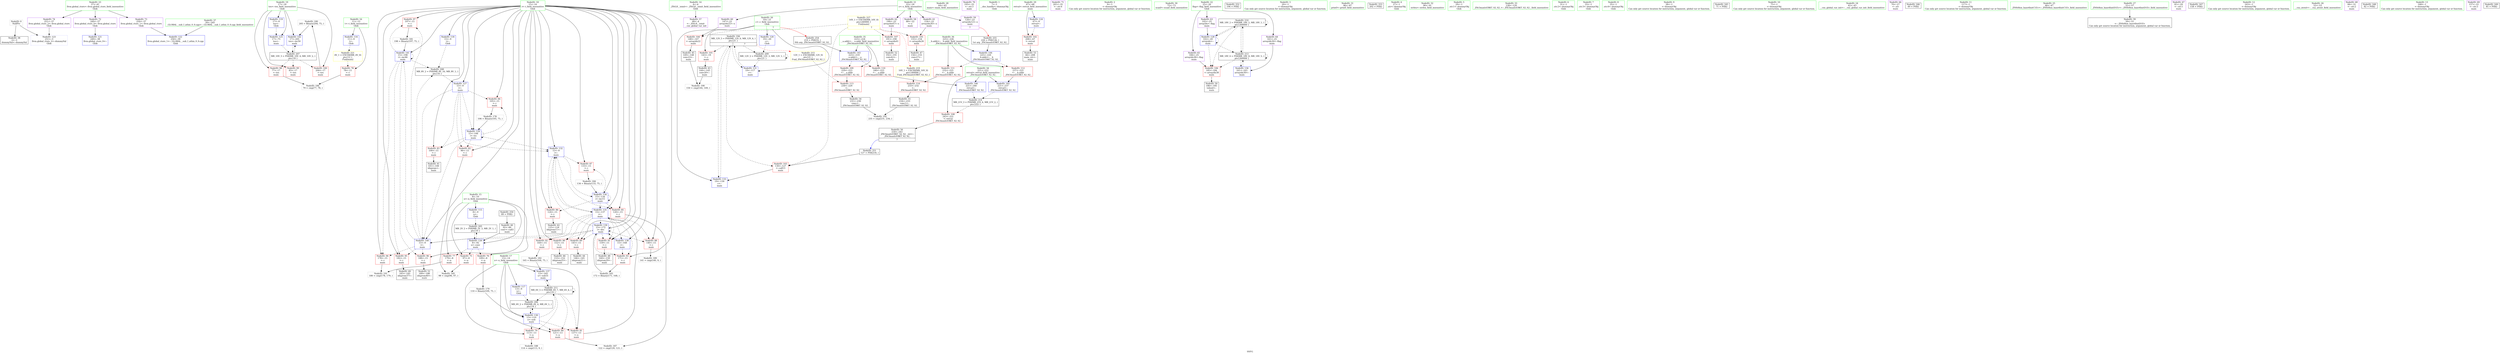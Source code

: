 digraph "SVFG" {
	label="SVFG";

	Node0x564656399cd0 [shape=record,color=grey,label="{NodeID: 0\nNullPtr}"];
	Node0x564656399cd0 -> Node0x5646563b4590[style=solid];
	Node0x564656399cd0 -> Node0x5646563bad50[style=solid];
	Node0x5646563bdf80 [shape=record,color=grey,label="{NodeID: 180\n205 = Binary(204, 75, )\n}"];
	Node0x5646563bdf80 -> Node0x5646563bbcf0[style=solid];
	Node0x5646563b4ee0 [shape=record,color=red,label="{NodeID: 97\n197\<--15\n\<--i\nmain\n}"];
	Node0x5646563b4ee0 -> Node0x5646563be100[style=solid];
	Node0x56465639a2c0 [shape=record,color=green,label="{NodeID: 14\n4\<--6\n_ZStL8__ioinit\<--_ZStL8__ioinit_field_insensitive\nGlob }"];
	Node0x56465639a2c0 -> Node0x5646563b6580[style=solid];
	Node0x5646563c6a10 [shape=record,color=black,label="{NodeID: 194\nMR_12V_5 = PHI(MR_12V_6, MR_12V_4, )\npts\{21 \}\n|{|<s5>7}}"];
	Node0x5646563c6a10 -> Node0x5646563b5220[style=dashed];
	Node0x5646563c6a10 -> Node0x5646563b53c0[style=dashed];
	Node0x5646563c6a10 -> Node0x5646563bb400[style=dashed];
	Node0x5646563c6a10 -> Node0x5646563bb5a0[style=dashed];
	Node0x5646563c6a10 -> Node0x5646563cb510[style=dashed];
	Node0x5646563c6a10:s5 -> Node0x5646563cd310[style=dashed,color=red];
	Node0x5646563b5a40 [shape=record,color=red,label="{NodeID: 111\n232\<--225\n\<--__b.addr\n_ZSt3maxIcERKT_S2_S2_\n}"];
	Node0x5646563b5a40 -> Node0x5646563b5cb0[style=solid];
	Node0x5646563b3c50 [shape=record,color=green,label="{NodeID: 28\n64\<--65\nmain\<--main_field_insensitive\n}"];
	Node0x5646563cb010 [shape=record,color=black,label="{NodeID: 208\nMR_8V_2 = PHI(MR_8V_16, MR_8V_1, )\npts\{16 \}\n}"];
	Node0x5646563cb010 -> Node0x5646563bb0c0[style=dashed];
	Node0x5646563baf20 [shape=record,color=blue,label="{NodeID: 125\n17\<--75\ntes\<--\nmain\n}"];
	Node0x5646563baf20 -> Node0x5646563cab10[style=dashed];
	Node0x5646563b4930 [shape=record,color=black,label="{NodeID: 42\n125\<--124\nidxprom11\<--\nmain\n}"];
	Node0x5646563bba80 [shape=record,color=blue,label="{NodeID: 139\n15\<--172\ni\<--dec\nmain\n}"];
	Node0x5646563bba80 -> Node0x5646563b7f40[style=dashed];
	Node0x5646563bba80 -> Node0x5646563b8010[style=dashed];
	Node0x5646563bba80 -> Node0x5646563b80e0[style=dashed];
	Node0x5646563bba80 -> Node0x5646563b81b0[style=dashed];
	Node0x5646563bba80 -> Node0x5646563b8280[style=dashed];
	Node0x5646563bba80 -> Node0x5646563b8350[style=dashed];
	Node0x5646563bba80 -> Node0x5646563bb4d0[style=dashed];
	Node0x5646563bba80 -> Node0x5646563bb9b0[style=dashed];
	Node0x5646563bba80 -> Node0x5646563bba80[style=dashed];
	Node0x5646563bba80 -> Node0x5646563bbb50[style=dashed];
	Node0x5646563b64b0 [shape=record,color=black,label="{NodeID: 56\n218\<--243\n_ZSt3maxIcERKT_S2_S2__ret\<--\n_ZSt3maxIcERKT_S2_S2_\n|{<s0>7}}"];
	Node0x5646563b64b0:s0 -> Node0x5646563db220[style=solid,color=blue];
	Node0x5646563b7010 [shape=record,color=purple,label="{NodeID: 70\n193\<--33\n\<--.str.3\nmain\n}"];
	Node0x5646563db0c0 [shape=record,color=black,label="{NodeID: 250\n89 = PHI()\n}"];
	Node0x5646563db0c0 -> Node0x5646563b4790[style=solid];
	Node0x5646563b7c00 [shape=record,color=red,label="{NodeID: 84\n105\<--15\n\<--i\nmain\n}"];
	Node0x5646563b7c00 -> Node0x5646563bdc80[style=solid];
	Node0x56465639b710 [shape=record,color=green,label="{NodeID: 1\n7\<--1\n__dso_handle\<--dummyObj\nGlob }"];
	Node0x5646563be100 [shape=record,color=grey,label="{NodeID: 181\n198 = Binary(197, 75, )\n}"];
	Node0x5646563be100 -> Node0x5646563bbc20[style=solid];
	Node0x5646563b4fb0 [shape=record,color=red,label="{NodeID: 98\n77\<--17\n\<--tes\nmain\n}"];
	Node0x5646563b4fb0 -> Node0x5646563be880[style=solid];
	Node0x5646563b30b0 [shape=record,color=green,label="{NodeID: 15\n8\<--10\nn\<--n_field_insensitive\nGlob }"];
	Node0x5646563b30b0 -> Node0x5646563b74b0[style=solid];
	Node0x5646563b30b0 -> Node0x5646563b7580[style=solid];
	Node0x5646563b30b0 -> Node0x5646563b7650[style=solid];
	Node0x5646563b30b0 -> Node0x5646563b5d80[style=solid];
	Node0x5646563b30b0 -> Node0x5646563baff0[style=solid];
	Node0x5646563b5b10 [shape=record,color=red,label="{NodeID: 112\n237\<--225\n\<--__b.addr\n_ZSt3maxIcERKT_S2_S2_\n}"];
	Node0x5646563b5b10 -> Node0x5646563bbf60[style=solid];
	Node0x5646563b3d50 [shape=record,color=green,label="{NodeID: 29\n67\<--68\nretval\<--retval_field_insensitive\nmain\n}"];
	Node0x5646563b3d50 -> Node0x5646563b52f0[style=solid];
	Node0x5646563b3d50 -> Node0x5646563bae50[style=solid];
	Node0x5646563cb510 [shape=record,color=black,label="{NodeID: 209\nMR_12V_2 = PHI(MR_12V_3, MR_12V_1, )\npts\{21 \}\n}"];
	Node0x5646563cb510 -> Node0x5646563bb400[style=dashed];
	Node0x5646563cb510 -> Node0x5646563cb510[style=dashed];
	Node0x5646563baff0 [shape=record,color=blue,label="{NodeID: 126\n8\<--92\nn\<--conv\nmain\n}"];
	Node0x5646563baff0 -> Node0x5646563b74b0[style=dashed];
	Node0x5646563baff0 -> Node0x5646563b7580[style=dashed];
	Node0x5646563baff0 -> Node0x5646563b7650[style=dashed];
	Node0x5646563baff0 -> Node0x5646563ca110[style=dashed];
	Node0x5646563b4a00 [shape=record,color=black,label="{NodeID: 43\n144\<--143\nconv20\<--\nmain\n}"];
	Node0x5646563b4a00 -> Node0x5646563bee80[style=solid];
	Node0x5646563bbb50 [shape=record,color=blue,label="{NodeID: 140\n15\<--9\ni\<--\nmain\n}"];
	Node0x5646563bbb50 -> Node0x5646563b8420[style=dashed];
	Node0x5646563bbb50 -> Node0x5646563b84f0[style=dashed];
	Node0x5646563bbb50 -> Node0x5646563b4e10[style=dashed];
	Node0x5646563bbb50 -> Node0x5646563b4ee0[style=dashed];
	Node0x5646563bbb50 -> Node0x5646563bbc20[style=dashed];
	Node0x5646563bbb50 -> Node0x5646563cb010[style=dashed];
	Node0x5646563b6580 [shape=record,color=purple,label="{NodeID: 57\n48\<--4\n\<--_ZStL8__ioinit\n__cxx_global_var_init\n}"];
	Node0x5646563b70e0 [shape=record,color=purple,label="{NodeID: 71\n201\<--35\n\<--.str.4\nmain\n}"];
	Node0x5646563db220 [shape=record,color=black,label="{NodeID: 251\n127 = PHI(218, )\n}"];
	Node0x5646563db220 -> Node0x5646563b53c0[style=solid];
	Node0x5646563b7cd0 [shape=record,color=red,label="{NodeID: 85\n120\<--15\n\<--i\nmain\n}"];
	Node0x5646563b7cd0 -> Node0x5646563bea00[style=solid];
	Node0x56465639a6f0 [shape=record,color=green,label="{NodeID: 2\n9\<--1\n\<--dummyObj\nCan only get source location for instruction, argument, global var or function.}"];
	Node0x5646563be280 [shape=record,color=grey,label="{NodeID: 182\n165 = Binary(164, 75, )\n}"];
	Node0x5646563be280 -> Node0x5646563bb8e0[style=solid];
	Node0x5646563b5080 [shape=record,color=red,label="{NodeID: 99\n83\<--17\n\<--tes\nmain\n}"];
	Node0x5646563b3140 [shape=record,color=green,label="{NodeID: 16\n11\<--12\nt\<--t_field_insensitive\nGlob }"];
	Node0x5646563b3140 -> Node0x5646563b7720[style=solid];
	Node0x5646563b3140 -> Node0x5646563ba650[style=solid];
	Node0x5646563b5be0 [shape=record,color=red,label="{NodeID: 113\n230\<--229\n\<--\n_ZSt3maxIcERKT_S2_S2_\n}"];
	Node0x5646563b5be0 -> Node0x5646563b6310[style=solid];
	Node0x5646563b3e20 [shape=record,color=green,label="{NodeID: 30\n72\<--73\nscanf\<--scanf_field_insensitive\n}"];
	Node0x5646563cba10 [shape=record,color=black,label="{NodeID: 210\nMR_18V_2 = PHI(MR_18V_5, MR_18V_1, )\npts\{260000 \}\n}"];
	Node0x5646563cba10 -> Node0x5646563b5630[style=dashed];
	Node0x5646563cba10 -> Node0x5646563bb190[style=dashed];
	Node0x5646563cba10 -> Node0x5646563cba10[style=dashed];
	Node0x5646563cba10 -> Node0x5646563cc910[style=dashed];
	Node0x5646563bb0c0 [shape=record,color=blue,label="{NodeID: 127\n15\<--9\ni\<--\nmain\n}"];
	Node0x5646563bb0c0 -> Node0x5646563b7a60[style=dashed];
	Node0x5646563bb0c0 -> Node0x5646563b7b30[style=dashed];
	Node0x5646563bb0c0 -> Node0x5646563b7c00[style=dashed];
	Node0x5646563bb0c0 -> Node0x5646563bb260[style=dashed];
	Node0x5646563bb0c0 -> Node0x5646563bb4d0[style=dashed];
	Node0x5646563bb0c0 -> Node0x5646563bbb50[style=dashed];
	Node0x5646563b4ad0 [shape=record,color=black,label="{NodeID: 44\n146\<--145\nidxprom21\<--\nmain\n}"];
	Node0x5646563bbc20 [shape=record,color=blue,label="{NodeID: 141\n15\<--198\ni\<--inc46\nmain\n}"];
	Node0x5646563bbc20 -> Node0x5646563b8420[style=dashed];
	Node0x5646563bbc20 -> Node0x5646563b84f0[style=dashed];
	Node0x5646563bbc20 -> Node0x5646563b4e10[style=dashed];
	Node0x5646563bbc20 -> Node0x5646563b4ee0[style=dashed];
	Node0x5646563bbc20 -> Node0x5646563bbc20[style=dashed];
	Node0x5646563bbc20 -> Node0x5646563cb010[style=dashed];
	Node0x5646563b6650 [shape=record,color=purple,label="{NodeID: 58\n88\<--22\n\<--s\nmain\n}"];
	Node0x5646563b71b0 [shape=record,color=purple,label="{NodeID: 72\n249\<--37\nllvm.global_ctors_0\<--llvm.global_ctors\nGlob }"];
	Node0x5646563b71b0 -> Node0x5646563bab50[style=solid];
	Node0x5646563db3b0 [shape=record,color=black,label="{NodeID: 252\n194 = PHI()\n}"];
	Node0x5646563b7da0 [shape=record,color=red,label="{NodeID: 86\n124\<--15\n\<--i\nmain\n}"];
	Node0x5646563b7da0 -> Node0x5646563b4930[style=solid];
	Node0x56465639a780 [shape=record,color=green,label="{NodeID: 3\n20\<--1\n\<--dummyObj\nCan only get source location for instruction, argument, global var or function.}"];
	Node0x5646563be400 [shape=record,color=grey,label="{NodeID: 183\n172 = Binary(171, 168, )\n}"];
	Node0x5646563be400 -> Node0x5646563bba80[style=solid];
	Node0x5646563b5150 [shape=record,color=red,label="{NodeID: 100\n204\<--17\n\<--tes\nmain\n}"];
	Node0x5646563b5150 -> Node0x5646563bdf80[style=solid];
	Node0x5646563b3210 [shape=record,color=green,label="{NodeID: 17\n13\<--14\nx\<--x_field_insensitive\nGlob }"];
	Node0x5646563b3210 -> Node0x5646563b77f0[style=solid];
	Node0x5646563b3210 -> Node0x5646563b78c0[style=solid];
	Node0x5646563b3210 -> Node0x5646563b7990[style=solid];
	Node0x5646563b3210 -> Node0x5646563ba750[style=solid];
	Node0x5646563b3210 -> Node0x5646563bb330[style=solid];
	Node0x5646563b3210 -> Node0x5646563bb8e0[style=solid];
	Node0x5646563b5cb0 [shape=record,color=red,label="{NodeID: 114\n233\<--232\n\<--\n_ZSt3maxIcERKT_S2_S2_\n}"];
	Node0x5646563b5cb0 -> Node0x5646563b63e0[style=solid];
	Node0x5646563b3f20 [shape=record,color=green,label="{NodeID: 31\n86\<--87\nprintf\<--printf_field_insensitive\n}"];
	Node0x5646563cbf10 [shape=record,color=black,label="{NodeID: 211\nMR_6V_5 = PHI(MR_6V_7, MR_6V_4, )\npts\{14 \}\n}"];
	Node0x5646563cbf10 -> Node0x5646563b77f0[style=dashed];
	Node0x5646563cbf10 -> Node0x5646563b78c0[style=dashed];
	Node0x5646563cbf10 -> Node0x5646563b7990[style=dashed];
	Node0x5646563cbf10 -> Node0x5646563bb8e0[style=dashed];
	Node0x5646563cbf10 -> Node0x5646563ca610[style=dashed];
	Node0x5646563cbf10 -> Node0x5646563cbf10[style=dashed];
	Node0x5646563bb190 [shape=record,color=blue,label="{NodeID: 128\n102\<--20\narrayidx\<--\nmain\n}"];
	Node0x5646563bb190 -> Node0x5646563b5630[style=dashed];
	Node0x5646563bb190 -> Node0x5646563bb190[style=dashed];
	Node0x5646563bb190 -> Node0x5646563cba10[style=dashed];
	Node0x5646563bb190 -> Node0x5646563cc910[style=dashed];
	Node0x5646563b4ba0 [shape=record,color=black,label="{NodeID: 45\n149\<--148\nconv23\<--\nmain\n}"];
	Node0x5646563b4ba0 -> Node0x5646563bee80[style=solid];
	Node0x5646563bbcf0 [shape=record,color=blue,label="{NodeID: 142\n17\<--205\ntes\<--inc50\nmain\n}"];
	Node0x5646563bbcf0 -> Node0x5646563cab10[style=dashed];
	Node0x5646563b6720 [shape=record,color=purple,label="{NodeID: 59\n126\<--22\narrayidx12\<--s\nmain\n|{<s0>7}}"];
	Node0x5646563b6720:s0 -> Node0x5646563db6b0[style=solid,color=red];
	Node0x5646563b72b0 [shape=record,color=purple,label="{NodeID: 73\n250\<--37\nllvm.global_ctors_1\<--llvm.global_ctors\nGlob }"];
	Node0x5646563b72b0 -> Node0x5646563bac50[style=solid];
	Node0x5646563db480 [shape=record,color=black,label="{NodeID: 253\n202 = PHI()\n}"];
	Node0x5646563b7e70 [shape=record,color=red,label="{NodeID: 87\n133\<--15\n\<--i\nmain\n}"];
	Node0x5646563b7e70 -> Node0x5646563be580[style=solid];
	Node0x56465639a810 [shape=record,color=green,label="{NodeID: 4\n27\<--1\n.str\<--dummyObj\nGlob }"];
	Node0x5646563be580 [shape=record,color=grey,label="{NodeID: 184\n134 = Binary(133, 75, )\n}"];
	Node0x5646563be580 -> Node0x5646563bb670[style=solid];
	Node0x5646563b5220 [shape=record,color=red,label="{NodeID: 101\n143\<--19\n\<--c\nmain\n}"];
	Node0x5646563b5220 -> Node0x5646563b4a00[style=solid];
	Node0x5646563b32e0 [shape=record,color=green,label="{NodeID: 18\n15\<--16\ni\<--i_field_insensitive\nGlob }"];
	Node0x5646563b32e0 -> Node0x5646563b7a60[style=solid];
	Node0x5646563b32e0 -> Node0x5646563b7b30[style=solid];
	Node0x5646563b32e0 -> Node0x5646563b7c00[style=solid];
	Node0x5646563b32e0 -> Node0x5646563b7cd0[style=solid];
	Node0x5646563b32e0 -> Node0x5646563b7da0[style=solid];
	Node0x5646563b32e0 -> Node0x5646563b7e70[style=solid];
	Node0x5646563b32e0 -> Node0x5646563b7f40[style=solid];
	Node0x5646563b32e0 -> Node0x5646563b8010[style=solid];
	Node0x5646563b32e0 -> Node0x5646563b80e0[style=solid];
	Node0x5646563b32e0 -> Node0x5646563b81b0[style=solid];
	Node0x5646563b32e0 -> Node0x5646563b8280[style=solid];
	Node0x5646563b32e0 -> Node0x5646563b8350[style=solid];
	Node0x5646563b32e0 -> Node0x5646563b8420[style=solid];
	Node0x5646563b32e0 -> Node0x5646563b84f0[style=solid];
	Node0x5646563b32e0 -> Node0x5646563b4e10[style=solid];
	Node0x5646563b32e0 -> Node0x5646563b4ee0[style=solid];
	Node0x5646563b32e0 -> Node0x5646563ba850[style=solid];
	Node0x5646563b32e0 -> Node0x5646563bb0c0[style=solid];
	Node0x5646563b32e0 -> Node0x5646563bb260[style=solid];
	Node0x5646563b32e0 -> Node0x5646563bb4d0[style=solid];
	Node0x5646563b32e0 -> Node0x5646563bb670[style=solid];
	Node0x5646563b32e0 -> Node0x5646563bb740[style=solid];
	Node0x5646563b32e0 -> Node0x5646563bb9b0[style=solid];
	Node0x5646563b32e0 -> Node0x5646563bba80[style=solid];
	Node0x5646563b32e0 -> Node0x5646563bbb50[style=solid];
	Node0x5646563b32e0 -> Node0x5646563bbc20[style=solid];
	Node0x5646563b5d80 [shape=record,color=blue,label="{NodeID: 115\n8\<--9\nn\<--\nGlob }"];
	Node0x5646563b5d80 -> Node0x5646563ca110[style=dashed];
	Node0x5646563b4020 [shape=record,color=green,label="{NodeID: 32\n90\<--91\nstrlen\<--strlen_field_insensitive\n}"];
	Node0x5646563bb260 [shape=record,color=blue,label="{NodeID: 129\n15\<--106\ni\<--inc\nmain\n}"];
	Node0x5646563bb260 -> Node0x5646563b7a60[style=dashed];
	Node0x5646563bb260 -> Node0x5646563b7b30[style=dashed];
	Node0x5646563bb260 -> Node0x5646563b7c00[style=dashed];
	Node0x5646563bb260 -> Node0x5646563bb260[style=dashed];
	Node0x5646563bb260 -> Node0x5646563bb4d0[style=dashed];
	Node0x5646563bb260 -> Node0x5646563bbb50[style=dashed];
	Node0x5646563b4c70 [shape=record,color=black,label="{NodeID: 46\n153\<--152\nidxprom25\<--\nmain\n}"];
	Node0x5646563bbdc0 [shape=record,color=blue,label="{NodeID: 143\n223\<--219\n__a.addr\<--__a\n_ZSt3maxIcERKT_S2_S2_\n}"];
	Node0x5646563bbdc0 -> Node0x5646563b58a0[style=dashed];
	Node0x5646563bbdc0 -> Node0x5646563b5970[style=dashed];
	Node0x5646563b67f0 [shape=record,color=purple,label="{NodeID: 60\n147\<--22\narrayidx22\<--s\nmain\n}"];
	Node0x5646563b67f0 -> Node0x5646563b5490[style=solid];
	Node0x5646563b73b0 [shape=record,color=purple,label="{NodeID: 74\n251\<--37\nllvm.global_ctors_2\<--llvm.global_ctors\nGlob }"];
	Node0x5646563b73b0 -> Node0x5646563bad50[style=solid];
	Node0x5646563db550 [shape=record,color=black,label="{NodeID: 254\n219 = PHI(19, )\n0th arg _ZSt3maxIcERKT_S2_S2_ }"];
	Node0x5646563db550 -> Node0x5646563bbdc0[style=solid];
	Node0x5646563b7f40 [shape=record,color=red,label="{NodeID: 88\n140\<--15\n\<--i\nmain\n}"];
	Node0x5646563b7f40 -> Node0x5646563bed00[style=solid];
	Node0x56465639b4f0 [shape=record,color=green,label="{NodeID: 5\n29\<--1\n.str.1\<--dummyObj\nGlob }"];
	Node0x5646563be700 [shape=record,color=grey,label="{NodeID: 185\n98 = cmp(96, 97, )\n}"];
	Node0x5646563b52f0 [shape=record,color=red,label="{NodeID: 102\n208\<--67\n\<--retval\nmain\n}"];
	Node0x5646563b52f0 -> Node0x5646563b6240[style=solid];
	Node0x5646563b33b0 [shape=record,color=green,label="{NodeID: 19\n17\<--18\ntes\<--tes_field_insensitive\nGlob }"];
	Node0x5646563b33b0 -> Node0x5646563b4fb0[style=solid];
	Node0x5646563b33b0 -> Node0x5646563b5080[style=solid];
	Node0x5646563b33b0 -> Node0x5646563b5150[style=solid];
	Node0x5646563b33b0 -> Node0x5646563ba950[style=solid];
	Node0x5646563b33b0 -> Node0x5646563baf20[style=solid];
	Node0x5646563b33b0 -> Node0x5646563bbcf0[style=solid];
	Node0x5646563ba650 [shape=record,color=blue,label="{NodeID: 116\n11\<--9\nt\<--\nGlob }"];
	Node0x5646563ba650 -> Node0x5646563cead0[style=dashed];
	Node0x5646563b4120 [shape=record,color=green,label="{NodeID: 33\n128\<--129\n_ZSt3maxIcERKT_S2_S2_\<--_ZSt3maxIcERKT_S2_S2__field_insensitive\n}"];
	Node0x5646563cc910 [shape=record,color=black,label="{NodeID: 213\nMR_18V_6 = PHI(MR_18V_8, MR_18V_5, )\npts\{260000 \}\n}"];
	Node0x5646563cc910 -> Node0x5646563b5630[style=dashed];
	Node0x5646563cc910 -> Node0x5646563bb810[style=dashed];
	Node0x5646563cc910 -> Node0x5646563cba10[style=dashed];
	Node0x5646563cc910 -> Node0x5646563cc910[style=dashed];
	Node0x5646563bb330 [shape=record,color=blue,label="{NodeID: 130\n13\<--110\nx\<--sub\nmain\n}"];
	Node0x5646563bb330 -> Node0x5646563b77f0[style=dashed];
	Node0x5646563bb330 -> Node0x5646563b78c0[style=dashed];
	Node0x5646563bb330 -> Node0x5646563b7990[style=dashed];
	Node0x5646563bb330 -> Node0x5646563ca610[style=dashed];
	Node0x5646563bb330 -> Node0x5646563cbf10[style=dashed];
	Node0x5646563b4d40 [shape=record,color=black,label="{NodeID: 47\n156\<--155\nconv27\<--\nmain\n}"];
	Node0x5646563cf010 [shape=record,color=yellow,style=double,label="{NodeID: 227\n16V_1 = ENCHI(MR_16V_0)\npts\{240000 \}\nFun[main]|{|<s4>7}}"];
	Node0x5646563cf010 -> Node0x5646563b53c0[style=dashed];
	Node0x5646563cf010 -> Node0x5646563b5490[style=dashed];
	Node0x5646563cf010 -> Node0x5646563b5560[style=dashed];
	Node0x5646563cf010 -> Node0x5646563b5700[style=dashed];
	Node0x5646563cf010:s4 -> Node0x5646563ce8e0[style=dashed,color=red];
	Node0x5646563bbe90 [shape=record,color=blue,label="{NodeID: 144\n225\<--220\n__b.addr\<--__b\n_ZSt3maxIcERKT_S2_S2_\n}"];
	Node0x5646563bbe90 -> Node0x5646563b5a40[style=dashed];
	Node0x5646563bbe90 -> Node0x5646563b5b10[style=dashed];
	Node0x5646563b68c0 [shape=record,color=purple,label="{NodeID: 61\n154\<--22\narrayidx26\<--s\nmain\n}"];
	Node0x5646563b68c0 -> Node0x5646563b5560[style=solid];
	Node0x5646563b74b0 [shape=record,color=red,label="{NodeID: 75\n97\<--8\n\<--n\nmain\n}"];
	Node0x5646563b74b0 -> Node0x5646563be700[style=solid];
	Node0x5646563db6b0 [shape=record,color=black,label="{NodeID: 255\n220 = PHI(126, )\n1st arg _ZSt3maxIcERKT_S2_S2_ }"];
	Node0x5646563db6b0 -> Node0x5646563bbe90[style=solid];
	Node0x5646563b8010 [shape=record,color=red,label="{NodeID: 89\n145\<--15\n\<--i\nmain\n}"];
	Node0x5646563b8010 -> Node0x5646563b4ad0[style=solid];
	Node0x56465639b580 [shape=record,color=green,label="{NodeID: 6\n31\<--1\n.str.2\<--dummyObj\nGlob }"];
	Node0x5646563be880 [shape=record,color=grey,label="{NodeID: 186\n79 = cmp(77, 78, )\n}"];
	Node0x5646563b53c0 [shape=record,color=red,label="{NodeID: 103\n130\<--127\n\<--call13\nmain\n}"];
	Node0x5646563b53c0 -> Node0x5646563bb5a0[style=solid];
	Node0x5646563b3480 [shape=record,color=green,label="{NodeID: 20\n19\<--21\nc\<--c_field_insensitive\nGlob |{|<s4>7}}"];
	Node0x5646563b3480 -> Node0x5646563b5220[style=solid];
	Node0x5646563b3480 -> Node0x5646563baa50[style=solid];
	Node0x5646563b3480 -> Node0x5646563bb400[style=solid];
	Node0x5646563b3480 -> Node0x5646563bb5a0[style=solid];
	Node0x5646563b3480:s4 -> Node0x5646563db550[style=solid,color=red];
	Node0x5646563ba750 [shape=record,color=blue,label="{NodeID: 117\n13\<--9\nx\<--\nGlob }"];
	Node0x5646563ba750 -> Node0x5646563ca610[style=dashed];
	Node0x5646563b4220 [shape=record,color=green,label="{NodeID: 34\n221\<--222\nretval\<--retval_field_insensitive\n_ZSt3maxIcERKT_S2_S2_\n}"];
	Node0x5646563b4220 -> Node0x5646563b57d0[style=solid];
	Node0x5646563b4220 -> Node0x5646563bbf60[style=solid];
	Node0x5646563b4220 -> Node0x5646563bc030[style=solid];
	Node0x5646563cce10 [shape=record,color=black,label="{NodeID: 214\nMR_21V_3 = PHI(MR_21V_4, MR_21V_2, )\npts\{222 \}\n}"];
	Node0x5646563cce10 -> Node0x5646563b57d0[style=dashed];
	Node0x5646563bb400 [shape=record,color=blue,label="{NodeID: 131\n19\<--117\nc\<--\nmain\n}"];
	Node0x5646563bb400 -> Node0x5646563c6a10[style=dashed];
	Node0x5646563b5e30 [shape=record,color=black,label="{NodeID: 48\n160\<--159\nidxprom29\<--\nmain\n}"];
	Node0x5646563bbf60 [shape=record,color=blue,label="{NodeID: 145\n221\<--237\nretval\<--\n_ZSt3maxIcERKT_S2_S2_\n}"];
	Node0x5646563bbf60 -> Node0x5646563cce10[style=dashed];
	Node0x5646563b6990 [shape=record,color=purple,label="{NodeID: 62\n190\<--22\narrayidx41\<--s\nmain\n}"];
	Node0x5646563b6990 -> Node0x5646563b5700[style=solid];
	Node0x5646563b7580 [shape=record,color=red,label="{NodeID: 76\n109\<--8\n\<--n\nmain\n}"];
	Node0x5646563b7580 -> Node0x5646563bde00[style=solid];
	Node0x5646563b80e0 [shape=record,color=red,label="{NodeID: 90\n152\<--15\n\<--i\nmain\n}"];
	Node0x5646563b80e0 -> Node0x5646563b4c70[style=solid];
	Node0x56465639b610 [shape=record,color=green,label="{NodeID: 7\n33\<--1\n.str.3\<--dummyObj\nGlob }"];
	Node0x5646563bea00 [shape=record,color=grey,label="{NodeID: 187\n122 = cmp(120, 121, )\n}"];
	Node0x5646563b5490 [shape=record,color=red,label="{NodeID: 104\n148\<--147\n\<--arrayidx22\nmain\n}"];
	Node0x5646563b5490 -> Node0x5646563b4ba0[style=solid];
	Node0x5646563b3550 [shape=record,color=green,label="{NodeID: 21\n22\<--24\ns\<--s_field_insensitive\nGlob }"];
	Node0x5646563b3550 -> Node0x5646563b6650[style=solid];
	Node0x5646563b3550 -> Node0x5646563b6720[style=solid];
	Node0x5646563b3550 -> Node0x5646563b67f0[style=solid];
	Node0x5646563b3550 -> Node0x5646563b68c0[style=solid];
	Node0x5646563b3550 -> Node0x5646563b6990[style=solid];
	Node0x5646563ba850 [shape=record,color=blue,label="{NodeID: 118\n15\<--9\ni\<--\nGlob }"];
	Node0x5646563ba850 -> Node0x5646563cb010[style=dashed];
	Node0x5646563b42f0 [shape=record,color=green,label="{NodeID: 35\n223\<--224\n__a.addr\<--__a.addr_field_insensitive\n_ZSt3maxIcERKT_S2_S2_\n}"];
	Node0x5646563b42f0 -> Node0x5646563b58a0[style=solid];
	Node0x5646563b42f0 -> Node0x5646563b5970[style=solid];
	Node0x5646563b42f0 -> Node0x5646563bbdc0[style=solid];
	Node0x5646563cd310 [shape=record,color=yellow,style=double,label="{NodeID: 215\n12V_1 = ENCHI(MR_12V_0)\npts\{21 \}\nFun[_ZSt3maxIcERKT_S2_S2_]}"];
	Node0x5646563cd310 -> Node0x5646563b5be0[style=dashed];
	Node0x5646563bb4d0 [shape=record,color=blue,label="{NodeID: 132\n15\<--9\ni\<--\nmain\n}"];
	Node0x5646563bb4d0 -> Node0x5646563b7cd0[style=dashed];
	Node0x5646563bb4d0 -> Node0x5646563b7da0[style=dashed];
	Node0x5646563bb4d0 -> Node0x5646563b7e70[style=dashed];
	Node0x5646563bb4d0 -> Node0x5646563bb670[style=dashed];
	Node0x5646563bb4d0 -> Node0x5646563bb740[style=dashed];
	Node0x5646563b5f00 [shape=record,color=black,label="{NodeID: 49\n183\<--182\nidxprom37\<--\nmain\n}"];
	Node0x5646563bc030 [shape=record,color=blue,label="{NodeID: 146\n221\<--240\nretval\<--\n_ZSt3maxIcERKT_S2_S2_\n}"];
	Node0x5646563bc030 -> Node0x5646563cce10[style=dashed];
	Node0x5646563b6a60 [shape=record,color=purple,label="{NodeID: 63\n102\<--25\narrayidx\<--flag\nmain\n}"];
	Node0x5646563b6a60 -> Node0x5646563bb190[style=solid];
	Node0x5646563b7650 [shape=record,color=red,label="{NodeID: 77\n179\<--8\n\<--n\nmain\n}"];
	Node0x5646563b7650 -> Node0x5646563bf000[style=solid];
	Node0x5646563b81b0 [shape=record,color=red,label="{NodeID: 91\n159\<--15\n\<--i\nmain\n}"];
	Node0x5646563b81b0 -> Node0x5646563b5e30[style=solid];
	Node0x56465639a930 [shape=record,color=green,label="{NodeID: 8\n35\<--1\n.str.4\<--dummyObj\nGlob }"];
	Node0x5646563beb80 [shape=record,color=grey,label="{NodeID: 188\n114 = cmp(113, 9, )\n}"];
	Node0x5646563b5560 [shape=record,color=red,label="{NodeID: 105\n155\<--154\n\<--arrayidx26\nmain\n}"];
	Node0x5646563b5560 -> Node0x5646563b4d40[style=solid];
	Node0x5646563b3650 [shape=record,color=green,label="{NodeID: 22\n25\<--26\nflag\<--flag_field_insensitive\nGlob }"];
	Node0x5646563b3650 -> Node0x5646563b6a60[style=solid];
	Node0x5646563b3650 -> Node0x5646563b6b30[style=solid];
	Node0x5646563b3650 -> Node0x5646563b6c00[style=solid];
	Node0x5646563ba950 [shape=record,color=blue,label="{NodeID: 119\n17\<--9\ntes\<--\nGlob }"];
	Node0x5646563ba950 -> Node0x5646563baf20[style=dashed];
	Node0x5646563b43c0 [shape=record,color=green,label="{NodeID: 36\n225\<--226\n__b.addr\<--__b.addr_field_insensitive\n_ZSt3maxIcERKT_S2_S2_\n}"];
	Node0x5646563b43c0 -> Node0x5646563b5a40[style=solid];
	Node0x5646563b43c0 -> Node0x5646563b5b10[style=solid];
	Node0x5646563b43c0 -> Node0x5646563bbe90[style=solid];
	Node0x5646563bb5a0 [shape=record,color=blue,label="{NodeID: 133\n19\<--130\nc\<--\nmain\n}"];
	Node0x5646563bb5a0 -> Node0x5646563c6a10[style=dashed];
	Node0x5646563b5fd0 [shape=record,color=black,label="{NodeID: 50\n186\<--185\ntobool\<--\nmain\n}"];
	Node0x5646563b6b30 [shape=record,color=purple,label="{NodeID: 64\n161\<--25\narrayidx30\<--flag\nmain\n}"];
	Node0x5646563b6b30 -> Node0x5646563bb810[style=solid];
	Node0x5646563b7720 [shape=record,color=red,label="{NodeID: 78\n78\<--11\n\<--t\nmain\n}"];
	Node0x5646563b7720 -> Node0x5646563be880[style=solid];
	Node0x5646563b8280 [shape=record,color=red,label="{NodeID: 92\n164\<--15\n\<--i\nmain\n}"];
	Node0x5646563b8280 -> Node0x5646563be280[style=solid];
	Node0x56465639a9c0 [shape=record,color=green,label="{NodeID: 9\n38\<--1\n\<--dummyObj\nCan only get source location for instruction, argument, global var or function.}"];
	Node0x5646563bed00 [shape=record,color=grey,label="{NodeID: 189\n141 = cmp(140, 9, )\n}"];
	Node0x5646563b5630 [shape=record,color=red,label="{NodeID: 106\n185\<--184\n\<--arrayidx38\nmain\n}"];
	Node0x5646563b5630 -> Node0x5646563b5fd0[style=solid];
	Node0x5646563b3750 [shape=record,color=green,label="{NodeID: 23\n37\<--41\nllvm.global_ctors\<--llvm.global_ctors_field_insensitive\nGlob }"];
	Node0x5646563b3750 -> Node0x5646563b71b0[style=solid];
	Node0x5646563b3750 -> Node0x5646563b72b0[style=solid];
	Node0x5646563b3750 -> Node0x5646563b73b0[style=solid];
	Node0x5646563baa50 [shape=record,color=blue,label="{NodeID: 120\n19\<--20\nc\<--\nGlob }"];
	Node0x5646563baa50 -> Node0x5646563cb510[style=dashed];
	Node0x5646563b4490 [shape=record,color=green,label="{NodeID: 37\n39\<--245\n_GLOBAL__sub_I_athin_0_0.cpp\<--_GLOBAL__sub_I_athin_0_0.cpp_field_insensitive\n}"];
	Node0x5646563b4490 -> Node0x5646563bac50[style=solid];
	Node0x5646563bb670 [shape=record,color=blue,label="{NodeID: 134\n15\<--134\ni\<--inc15\nmain\n}"];
	Node0x5646563bb670 -> Node0x5646563b7cd0[style=dashed];
	Node0x5646563bb670 -> Node0x5646563b7da0[style=dashed];
	Node0x5646563bb670 -> Node0x5646563b7e70[style=dashed];
	Node0x5646563bb670 -> Node0x5646563bb670[style=dashed];
	Node0x5646563bb670 -> Node0x5646563bb740[style=dashed];
	Node0x5646563b60a0 [shape=record,color=black,label="{NodeID: 51\n189\<--188\nidxprom40\<--\nmain\n}"];
	Node0x5646563b6c00 [shape=record,color=purple,label="{NodeID: 65\n184\<--25\narrayidx38\<--flag\nmain\n}"];
	Node0x5646563b6c00 -> Node0x5646563b5630[style=solid];
	Node0x564656190850 [shape=record,color=black,label="{NodeID: 245\n71 = PHI()\n}"];
	Node0x5646563b77f0 [shape=record,color=red,label="{NodeID: 79\n113\<--13\n\<--x\nmain\n}"];
	Node0x5646563b77f0 -> Node0x5646563beb80[style=solid];
	Node0x5646563b8350 [shape=record,color=red,label="{NodeID: 93\n171\<--15\n\<--i\nmain\n}"];
	Node0x5646563b8350 -> Node0x5646563be400[style=solid];
	Node0x56465639aa50 [shape=record,color=green,label="{NodeID: 10\n75\<--1\n\<--dummyObj\nCan only get source location for instruction, argument, global var or function.}"];
	Node0x5646563bee80 [shape=record,color=grey,label="{NodeID: 190\n150 = cmp(144, 149, )\n}"];
	Node0x5646563b5700 [shape=record,color=red,label="{NodeID: 107\n191\<--190\n\<--arrayidx41\nmain\n}"];
	Node0x5646563b5700 -> Node0x5646563b6170[style=solid];
	Node0x5646563b3850 [shape=record,color=green,label="{NodeID: 24\n42\<--43\n__cxx_global_var_init\<--__cxx_global_var_init_field_insensitive\n}"];
	Node0x5646563bab50 [shape=record,color=blue,label="{NodeID: 121\n249\<--38\nllvm.global_ctors_0\<--\nGlob }"];
	Node0x5646563b4590 [shape=record,color=black,label="{NodeID: 38\n2\<--3\ndummyVal\<--dummyVal\n}"];
	Node0x5646563bb740 [shape=record,color=blue,label="{NodeID: 135\n15\<--137\ni\<--\nmain\n}"];
	Node0x5646563bb740 -> Node0x5646563b7f40[style=dashed];
	Node0x5646563bb740 -> Node0x5646563b8010[style=dashed];
	Node0x5646563bb740 -> Node0x5646563b80e0[style=dashed];
	Node0x5646563bb740 -> Node0x5646563b81b0[style=dashed];
	Node0x5646563bb740 -> Node0x5646563b8280[style=dashed];
	Node0x5646563bb740 -> Node0x5646563b8350[style=dashed];
	Node0x5646563bb740 -> Node0x5646563bb4d0[style=dashed];
	Node0x5646563bb740 -> Node0x5646563bb9b0[style=dashed];
	Node0x5646563bb740 -> Node0x5646563bba80[style=dashed];
	Node0x5646563bb740 -> Node0x5646563bbb50[style=dashed];
	Node0x5646563b6170 [shape=record,color=black,label="{NodeID: 52\n192\<--191\nconv42\<--\nmain\n}"];
	Node0x5646563b6cd0 [shape=record,color=purple,label="{NodeID: 66\n70\<--27\n\<--.str\nmain\n}"];
	Node0x5646563da570 [shape=record,color=black,label="{NodeID: 246\n49 = PHI()\n}"];
	Node0x5646563b78c0 [shape=record,color=red,label="{NodeID: 80\n121\<--13\n\<--x\nmain\n}"];
	Node0x5646563b78c0 -> Node0x5646563bea00[style=solid];
	Node0x5646563b8420 [shape=record,color=red,label="{NodeID: 94\n178\<--15\n\<--i\nmain\n}"];
	Node0x5646563b8420 -> Node0x5646563bf000[style=solid];
	Node0x56465639aae0 [shape=record,color=green,label="{NodeID: 11\n117\<--1\n\<--dummyObj\nCan only get source location for instruction, argument, global var or function.}"];
	Node0x5646563bf000 [shape=record,color=grey,label="{NodeID: 191\n180 = cmp(178, 179, )\n}"];
	Node0x5646563b57d0 [shape=record,color=red,label="{NodeID: 108\n243\<--221\n\<--retval\n_ZSt3maxIcERKT_S2_S2_\n}"];
	Node0x5646563b57d0 -> Node0x5646563b64b0[style=solid];
	Node0x5646563b3950 [shape=record,color=green,label="{NodeID: 25\n46\<--47\n_ZNSt8ios_base4InitC1Ev\<--_ZNSt8ios_base4InitC1Ev_field_insensitive\n}"];
	Node0x5646563ca110 [shape=record,color=black,label="{NodeID: 205\nMR_2V_2 = PHI(MR_2V_3, MR_2V_1, )\npts\{10 \}\n}"];
	Node0x5646563ca110 -> Node0x5646563baff0[style=dashed];
	Node0x5646563bac50 [shape=record,color=blue,label="{NodeID: 122\n250\<--39\nllvm.global_ctors_1\<--_GLOBAL__sub_I_athin_0_0.cpp\nGlob }"];
	Node0x5646563b4690 [shape=record,color=black,label="{NodeID: 39\n50\<--51\n\<--_ZNSt8ios_base4InitD1Ev\nCan only get source location for instruction, argument, global var or function.}"];
	Node0x5646563ce8e0 [shape=record,color=yellow,style=double,label="{NodeID: 219\n16V_1 = ENCHI(MR_16V_0)\npts\{240000 \}\nFun[_ZSt3maxIcERKT_S2_S2_]}"];
	Node0x5646563ce8e0 -> Node0x5646563b5cb0[style=dashed];
	Node0x5646563bb810 [shape=record,color=blue,label="{NodeID: 136\n161\<--163\narrayidx30\<--\nmain\n}"];
	Node0x5646563bb810 -> Node0x5646563cc910[style=dashed];
	Node0x5646563b6240 [shape=record,color=black,label="{NodeID: 53\n66\<--208\nmain_ret\<--\nmain\n}"];
	Node0x5646563b6da0 [shape=record,color=purple,label="{NodeID: 67\n81\<--29\n\<--.str.1\nmain\n}"];
	Node0x5646563da670 [shape=record,color=black,label="{NodeID: 247\n158 = PHI()\n}"];
	Node0x5646563b7990 [shape=record,color=red,label="{NodeID: 81\n137\<--13\n\<--x\nmain\n}"];
	Node0x5646563b7990 -> Node0x5646563bb740[style=solid];
	Node0x5646563bdc80 [shape=record,color=grey,label="{NodeID: 178\n106 = Binary(105, 75, )\n}"];
	Node0x5646563bdc80 -> Node0x5646563bb260[style=solid];
	Node0x5646563b84f0 [shape=record,color=red,label="{NodeID: 95\n182\<--15\n\<--i\nmain\n}"];
	Node0x5646563b84f0 -> Node0x5646563b5f00[style=solid];
	Node0x56465639a120 [shape=record,color=green,label="{NodeID: 12\n163\<--1\n\<--dummyObj\nCan only get source location for instruction, argument, global var or function.}"];
	Node0x5646563b8680 [shape=record,color=grey,label="{NodeID: 192\n235 = cmp(231, 234, )\n}"];
	Node0x5646563b58a0 [shape=record,color=red,label="{NodeID: 109\n229\<--223\n\<--__a.addr\n_ZSt3maxIcERKT_S2_S2_\n}"];
	Node0x5646563b58a0 -> Node0x5646563b5be0[style=solid];
	Node0x5646563b3a50 [shape=record,color=green,label="{NodeID: 26\n52\<--53\n__cxa_atexit\<--__cxa_atexit_field_insensitive\n}"];
	Node0x5646563ca610 [shape=record,color=black,label="{NodeID: 206\nMR_6V_2 = PHI(MR_6V_4, MR_6V_1, )\npts\{14 \}\n}"];
	Node0x5646563ca610 -> Node0x5646563bb330[style=dashed];
	Node0x5646563bad50 [shape=record,color=blue, style = dotted,label="{NodeID: 123\n251\<--3\nllvm.global_ctors_2\<--dummyVal\nGlob }"];
	Node0x5646563b4790 [shape=record,color=black,label="{NodeID: 40\n92\<--89\nconv\<--call3\nmain\n}"];
	Node0x5646563b4790 -> Node0x5646563baff0[style=solid];
	Node0x5646563bb8e0 [shape=record,color=blue,label="{NodeID: 137\n13\<--165\nx\<--sub31\nmain\n}"];
	Node0x5646563bb8e0 -> Node0x5646563cbf10[style=dashed];
	Node0x5646563b6310 [shape=record,color=black,label="{NodeID: 54\n231\<--230\nconv\<--\n_ZSt3maxIcERKT_S2_S2_\n}"];
	Node0x5646563b6310 -> Node0x5646563b8680[style=solid];
	Node0x5646563b6e70 [shape=record,color=purple,label="{NodeID: 68\n84\<--31\n\<--.str.2\nmain\n}"];
	Node0x5646563daec0 [shape=record,color=black,label="{NodeID: 248\n82 = PHI()\n}"];
	Node0x5646563b7a60 [shape=record,color=red,label="{NodeID: 82\n96\<--15\n\<--i\nmain\n}"];
	Node0x5646563b7a60 -> Node0x5646563be700[style=solid];
	Node0x5646563bde00 [shape=record,color=grey,label="{NodeID: 179\n110 = Binary(109, 75, )\n}"];
	Node0x5646563bde00 -> Node0x5646563bb330[style=solid];
	Node0x5646563b4e10 [shape=record,color=red,label="{NodeID: 96\n188\<--15\n\<--i\nmain\n}"];
	Node0x5646563b4e10 -> Node0x5646563b60a0[style=solid];
	Node0x56465639a1f0 [shape=record,color=green,label="{NodeID: 13\n168\<--1\n\<--dummyObj\nCan only get source location for instruction, argument, global var or function.}"];
	Node0x5646563b5970 [shape=record,color=red,label="{NodeID: 110\n240\<--223\n\<--__a.addr\n_ZSt3maxIcERKT_S2_S2_\n}"];
	Node0x5646563b5970 -> Node0x5646563bc030[style=solid];
	Node0x5646563b3b50 [shape=record,color=green,label="{NodeID: 27\n51\<--57\n_ZNSt8ios_base4InitD1Ev\<--_ZNSt8ios_base4InitD1Ev_field_insensitive\n}"];
	Node0x5646563b3b50 -> Node0x5646563b4690[style=solid];
	Node0x5646563cab10 [shape=record,color=black,label="{NodeID: 207\nMR_10V_3 = PHI(MR_10V_4, MR_10V_2, )\npts\{18 \}\n}"];
	Node0x5646563cab10 -> Node0x5646563b4fb0[style=dashed];
	Node0x5646563cab10 -> Node0x5646563b5080[style=dashed];
	Node0x5646563cab10 -> Node0x5646563b5150[style=dashed];
	Node0x5646563cab10 -> Node0x5646563bbcf0[style=dashed];
	Node0x5646563bae50 [shape=record,color=blue,label="{NodeID: 124\n67\<--9\nretval\<--\nmain\n}"];
	Node0x5646563bae50 -> Node0x5646563b52f0[style=dashed];
	Node0x5646563b4860 [shape=record,color=black,label="{NodeID: 41\n101\<--100\nidxprom\<--\nmain\n}"];
	Node0x5646563cead0 [shape=record,color=yellow,style=double,label="{NodeID: 221\n4V_1 = ENCHI(MR_4V_0)\npts\{12 \}\nFun[main]}"];
	Node0x5646563cead0 -> Node0x5646563b7720[style=dashed];
	Node0x5646563bb9b0 [shape=record,color=blue,label="{NodeID: 138\n15\<--168\ni\<--\nmain\n}"];
	Node0x5646563bb9b0 -> Node0x5646563b8350[style=dashed];
	Node0x5646563bb9b0 -> Node0x5646563bba80[style=dashed];
	Node0x5646563b63e0 [shape=record,color=black,label="{NodeID: 55\n234\<--233\nconv1\<--\n_ZSt3maxIcERKT_S2_S2_\n}"];
	Node0x5646563b63e0 -> Node0x5646563b8680[style=solid];
	Node0x5646563b6f40 [shape=record,color=purple,label="{NodeID: 69\n157\<--33\n\<--.str.3\nmain\n}"];
	Node0x5646563dafc0 [shape=record,color=black,label="{NodeID: 249\n85 = PHI()\n}"];
	Node0x5646563b7b30 [shape=record,color=red,label="{NodeID: 83\n100\<--15\n\<--i\nmain\n}"];
	Node0x5646563b7b30 -> Node0x5646563b4860[style=solid];
}
